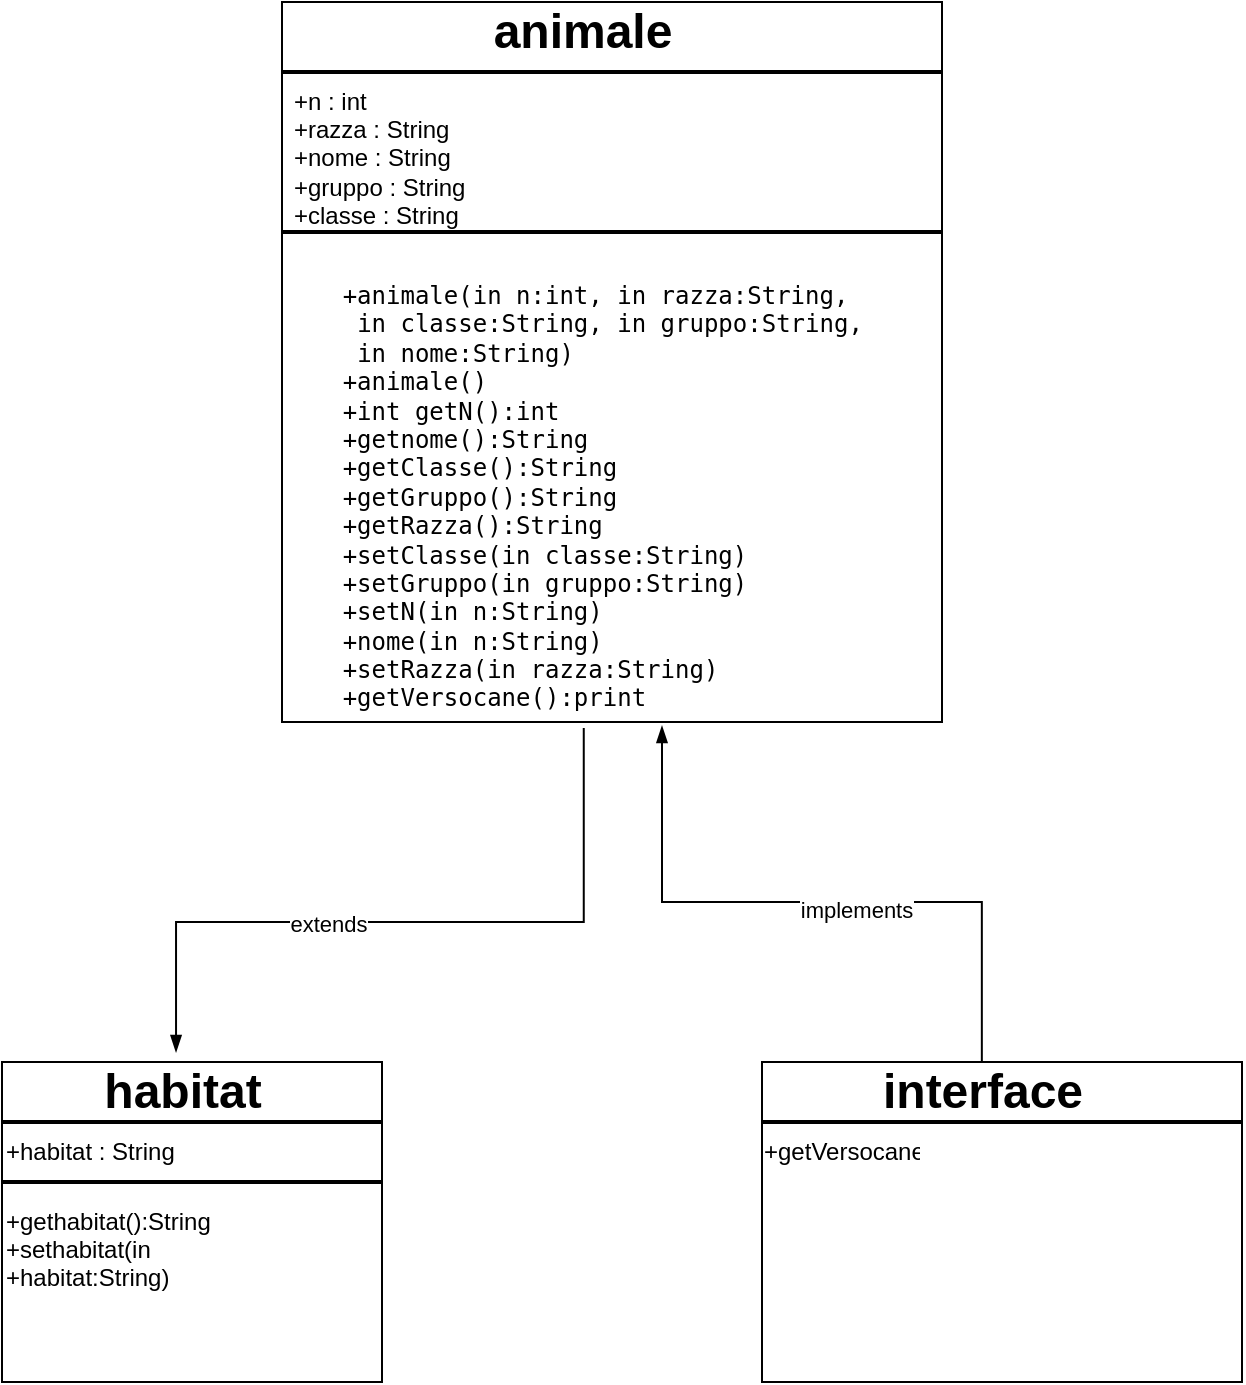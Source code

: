<mxfile version="20.4.0" type="github">
  <diagram id="prtHgNgQTEPvFCAcTncT" name="Page-1">
    <mxGraphModel dx="920" dy="792" grid="1" gridSize="10" guides="1" tooltips="1" connect="1" arrows="1" fold="1" page="1" pageScale="1" pageWidth="827" pageHeight="1169" math="0" shadow="0">
      <root>
        <mxCell id="0" />
        <mxCell id="1" parent="0" />
        <mxCell id="dNxyNK7c78bLwvsdeMH5-15" value="" style="endArrow=blockThin;endFill=1;fontSize=11;edgeStyle=elbowEdgeStyle;elbow=vertical;rounded=0;entryX=0.458;entryY=-0.031;entryDx=0;entryDy=0;entryPerimeter=0;exitX=0.459;exitY=1.013;exitDx=0;exitDy=0;exitPerimeter=0;" parent="1" source="OpME494cqEdNRCVZSRnK-35" target="OpME494cqEdNRCVZSRnK-40" edge="1">
          <mxGeometry relative="1" as="geometry">
            <mxPoint x="400" y="390" as="sourcePoint" />
            <mxPoint x="390" y="390" as="targetPoint" />
            <Array as="points">
              <mxPoint x="240" y="480" />
              <mxPoint x="290" y="470" />
            </Array>
          </mxGeometry>
        </mxCell>
        <mxCell id="OpME494cqEdNRCVZSRnK-55" value="extends" style="edgeLabel;html=1;align=center;verticalAlign=middle;resizable=0;points=[];fontColor=#000000;" vertex="1" connectable="0" parent="dNxyNK7c78bLwvsdeMH5-15">
          <mxGeometry x="0.234" y="1" relative="1" as="geometry">
            <mxPoint as="offset" />
          </mxGeometry>
        </mxCell>
        <mxCell id="dNxyNK7c78bLwvsdeMH5-17" value="" style="endArrow=blockThin;endFill=1;fontSize=11;edgeStyle=elbowEdgeStyle;elbow=vertical;rounded=0;exitX=0.458;exitY=0;exitDx=0;exitDy=0;exitPerimeter=0;" parent="1" source="OpME494cqEdNRCVZSRnK-48" edge="1">
          <mxGeometry relative="1" as="geometry">
            <mxPoint x="490" y="480" as="sourcePoint" />
            <mxPoint x="440" y="382" as="targetPoint" />
            <Array as="points">
              <mxPoint x="500" y="470" />
            </Array>
          </mxGeometry>
        </mxCell>
        <mxCell id="OpME494cqEdNRCVZSRnK-56" value="implements" style="edgeLabel;html=1;align=center;verticalAlign=middle;resizable=0;points=[];fontColor=#000000;" vertex="1" connectable="0" parent="dNxyNK7c78bLwvsdeMH5-17">
          <mxGeometry x="-0.128" y="4" relative="1" as="geometry">
            <mxPoint as="offset" />
          </mxGeometry>
        </mxCell>
        <mxCell id="OpME494cqEdNRCVZSRnK-12" value="" style="rounded=0;whiteSpace=wrap;html=1;" vertex="1" parent="1">
          <mxGeometry x="250" y="20" width="330" height="360" as="geometry" />
        </mxCell>
        <mxCell id="OpME494cqEdNRCVZSRnK-14" value="" style="line;strokeWidth=2;html=1;" vertex="1" parent="1">
          <mxGeometry x="250" y="50" width="330" height="10" as="geometry" />
        </mxCell>
        <mxCell id="OpME494cqEdNRCVZSRnK-16" value="animale" style="text;strokeColor=none;fillColor=none;html=1;fontSize=24;fontStyle=1;verticalAlign=middle;align=center;" vertex="1" parent="1">
          <mxGeometry x="320" y="30" width="160" height="10" as="geometry" />
        </mxCell>
        <UserObject label="&lt;div align=&quot;left&quot;&gt;+n : int&lt;/div&gt;&lt;div align=&quot;left&quot;&gt;+razza : String&lt;/div&gt;&lt;div align=&quot;left&quot;&gt;+nome : String&lt;/div&gt;&lt;div align=&quot;left&quot;&gt;+gruppo : String&lt;/div&gt;&lt;div align=&quot;left&quot;&gt;+classe : String&lt;/div&gt;&lt;div align=&quot;left&quot;&gt;&lt;br&gt;&lt;/div&gt;" placeholders="1" name="Variable" id="OpME494cqEdNRCVZSRnK-18">
          <mxCell style="text;html=1;strokeColor=none;fillColor=none;align=left;verticalAlign=middle;whiteSpace=wrap;overflow=hidden;" vertex="1" parent="1">
            <mxGeometry x="254" y="60" width="160" height="80" as="geometry" />
          </mxCell>
        </UserObject>
        <mxCell id="OpME494cqEdNRCVZSRnK-31" value="" style="line;strokeWidth=2;html=1;" vertex="1" parent="1">
          <mxGeometry x="250" y="130" width="330" height="10" as="geometry" />
        </mxCell>
        <UserObject label="&lt;div align=&quot;left&quot;&gt;&lt;pre style=&quot;font-family: &amp;quot;JetBrains Mono&amp;quot;, monospace;&quot;&gt;&lt;span style=&quot;background-color: transparent;&quot;&gt;+animale(in n:int, in razza:String, &lt;br&gt;&lt;span style=&quot;white-space: pre;&quot;&gt;	&lt;/span&gt;in classe:String, in gruppo:String, &lt;br&gt;&lt;span style=&quot;white-space: pre;&quot;&gt;	&lt;/span&gt;in nome:String)&lt;br&gt;+animale()&lt;br&gt;+int getN():int&lt;br&gt;+getnome():String&lt;br&gt;+getClasse():String&lt;br&gt;+getGruppo():String&lt;br&gt;+getRazza():String&lt;br&gt;+setClasse(in classe:String)&lt;br&gt;+setGruppo(in gruppo:String)&lt;br&gt;+setN(in n:String)&lt;br&gt;+nome(in n:String)&lt;br&gt;+setRazza(in razza:String)&lt;br&gt;+getVersocane():print&lt;/span&gt;&lt;/pre&gt;&lt;/div&gt;" placeholders="1" name="Variable" id="OpME494cqEdNRCVZSRnK-35">
          <mxCell style="text;html=1;strokeColor=none;fillColor=none;align=center;verticalAlign=middle;whiteSpace=wrap;overflow=hidden;labelBackgroundColor=#FFFFFF;fontColor=#000000;" vertex="1" parent="1">
            <mxGeometry x="254" y="145" width="320" height="235" as="geometry" />
          </mxCell>
        </UserObject>
        <mxCell id="OpME494cqEdNRCVZSRnK-40" value="" style="rounded=0;whiteSpace=wrap;html=1;labelBackgroundColor=none;fontColor=#000000;" vertex="1" parent="1">
          <mxGeometry x="110" y="550" width="190" height="160" as="geometry" />
        </mxCell>
        <mxCell id="OpME494cqEdNRCVZSRnK-41" value="habitat" style="text;strokeColor=none;fillColor=none;html=1;fontSize=24;fontStyle=1;verticalAlign=middle;align=center;labelBackgroundColor=none;fontColor=#000000;" vertex="1" parent="1">
          <mxGeometry x="150" y="560" width="100" height="10" as="geometry" />
        </mxCell>
        <mxCell id="OpME494cqEdNRCVZSRnK-43" value="" style="line;strokeWidth=2;html=1;labelBackgroundColor=none;fontColor=#000000;" vertex="1" parent="1">
          <mxGeometry x="110" y="575" width="190" height="10" as="geometry" />
        </mxCell>
        <UserObject label="&lt;div align=&quot;left&quot;&gt;+habitat : String&lt;/div&gt;" placeholders="1" name="Variable" id="OpME494cqEdNRCVZSRnK-44">
          <mxCell style="text;html=1;strokeColor=none;fillColor=none;align=left;verticalAlign=middle;whiteSpace=wrap;overflow=hidden;labelBackgroundColor=none;fontColor=#000000;" vertex="1" parent="1">
            <mxGeometry x="110" y="585" width="130" height="20" as="geometry" />
          </mxCell>
        </UserObject>
        <mxCell id="OpME494cqEdNRCVZSRnK-45" value="" style="line;strokeWidth=2;html=1;labelBackgroundColor=none;fontColor=#000000;" vertex="1" parent="1">
          <mxGeometry x="110" y="605" width="190" height="10" as="geometry" />
        </mxCell>
        <UserObject label="&lt;div align=&quot;left&quot;&gt;+gethabitat():String&lt;/div&gt;&lt;div align=&quot;left&quot;&gt;+sethabitat(in +habitat:String)&lt;br&gt;&lt;/div&gt;&lt;div align=&quot;left&quot;&gt;&lt;br&gt;&lt;/div&gt;" placeholders="1" name="Variable" id="OpME494cqEdNRCVZSRnK-46">
          <mxCell style="text;html=1;strokeColor=none;fillColor=none;align=left;verticalAlign=middle;whiteSpace=wrap;overflow=hidden;labelBackgroundColor=none;fontColor=#000000;" vertex="1" parent="1">
            <mxGeometry x="110" y="620" width="140" height="50" as="geometry" />
          </mxCell>
        </UserObject>
        <mxCell id="OpME494cqEdNRCVZSRnK-48" value="" style="rounded=0;whiteSpace=wrap;html=1;labelBackgroundColor=none;fontColor=#000000;" vertex="1" parent="1">
          <mxGeometry x="490" y="550" width="240" height="160" as="geometry" />
        </mxCell>
        <mxCell id="OpME494cqEdNRCVZSRnK-49" value="interface" style="text;strokeColor=none;fillColor=none;html=1;fontSize=24;fontStyle=1;verticalAlign=middle;align=center;labelBackgroundColor=none;fontColor=#000000;" vertex="1" parent="1">
          <mxGeometry x="550" y="560" width="100" height="10" as="geometry" />
        </mxCell>
        <mxCell id="OpME494cqEdNRCVZSRnK-51" value="" style="line;strokeWidth=2;html=1;labelBackgroundColor=none;fontColor=#000000;" vertex="1" parent="1">
          <mxGeometry x="490" y="575" width="240" height="10" as="geometry" />
        </mxCell>
        <UserObject label="+getVersocane()" placeholders="1" name="Variable" id="OpME494cqEdNRCVZSRnK-52">
          <mxCell style="text;html=1;strokeColor=none;fillColor=none;align=center;verticalAlign=middle;whiteSpace=wrap;overflow=hidden;labelBackgroundColor=none;fontColor=#000000;" vertex="1" parent="1">
            <mxGeometry x="490" y="585" width="80" height="20" as="geometry" />
          </mxCell>
        </UserObject>
      </root>
    </mxGraphModel>
  </diagram>
</mxfile>
